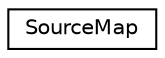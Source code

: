 digraph "Graphical Class Hierarchy"
{
 // LATEX_PDF_SIZE
  edge [fontname="Helvetica",fontsize="10",labelfontname="Helvetica",labelfontsize="10"];
  node [fontname="Helvetica",fontsize="10",shape=record];
  rankdir="LR";
  Node0 [label="SourceMap",height=0.2,width=0.4,color="black", fillcolor="white", style="filled",URL="$classSourceMap.html",tooltip=" "];
}
